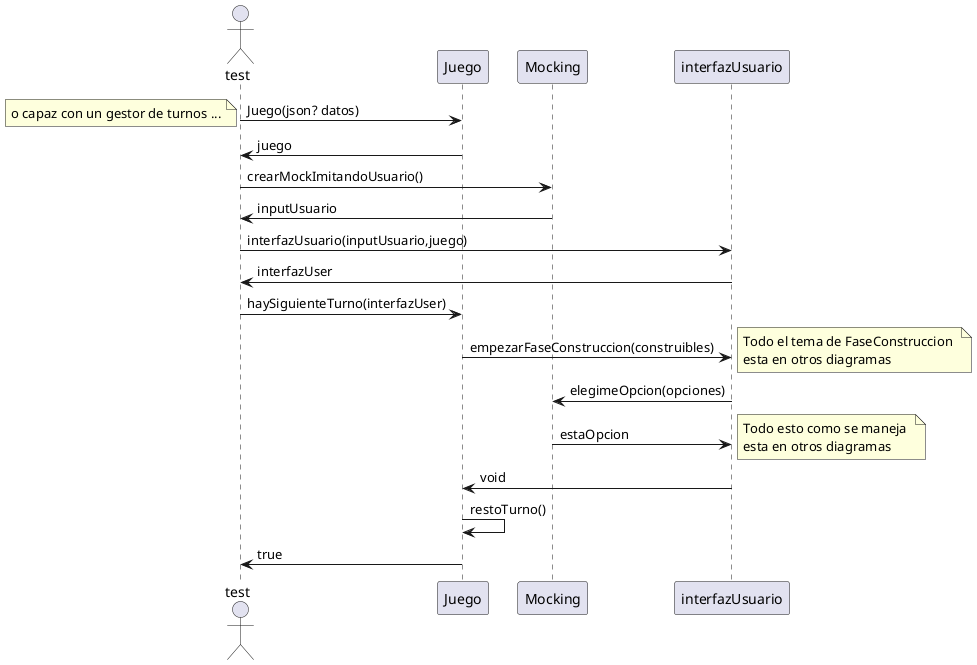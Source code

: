 @startuml

Actor test as sis

sis-> Juego: Juego(json? datos)
note left
o capaz con un gestor de turnos ...
end note
Juego -> sis: juego


sis-> Mocking: crearMockImitandoUsuario()
Mocking-> sis: inputUsuario
sis -> interfazUsuario: interfazUsuario(inputUsuario,juego)
interfazUsuario -> sis: interfazUser

sis-> Juego: haySiguienteTurno(interfazUser)

Juego -> interfazUsuario: empezarFaseConstruccion(construibles)
note right
Todo el tema de FaseConstruccion 
esta en otros diagramas
end note

interfazUsuario->Mocking: elegimeOpcion(opciones)
Mocking -> interfazUsuario: estaOpcion
note right
Todo esto como se maneja 
esta en otros diagramas
end note

interfazUsuario -> Juego : void

Juego-> Juego : restoTurno()

Juego -> sis: true

@enduml